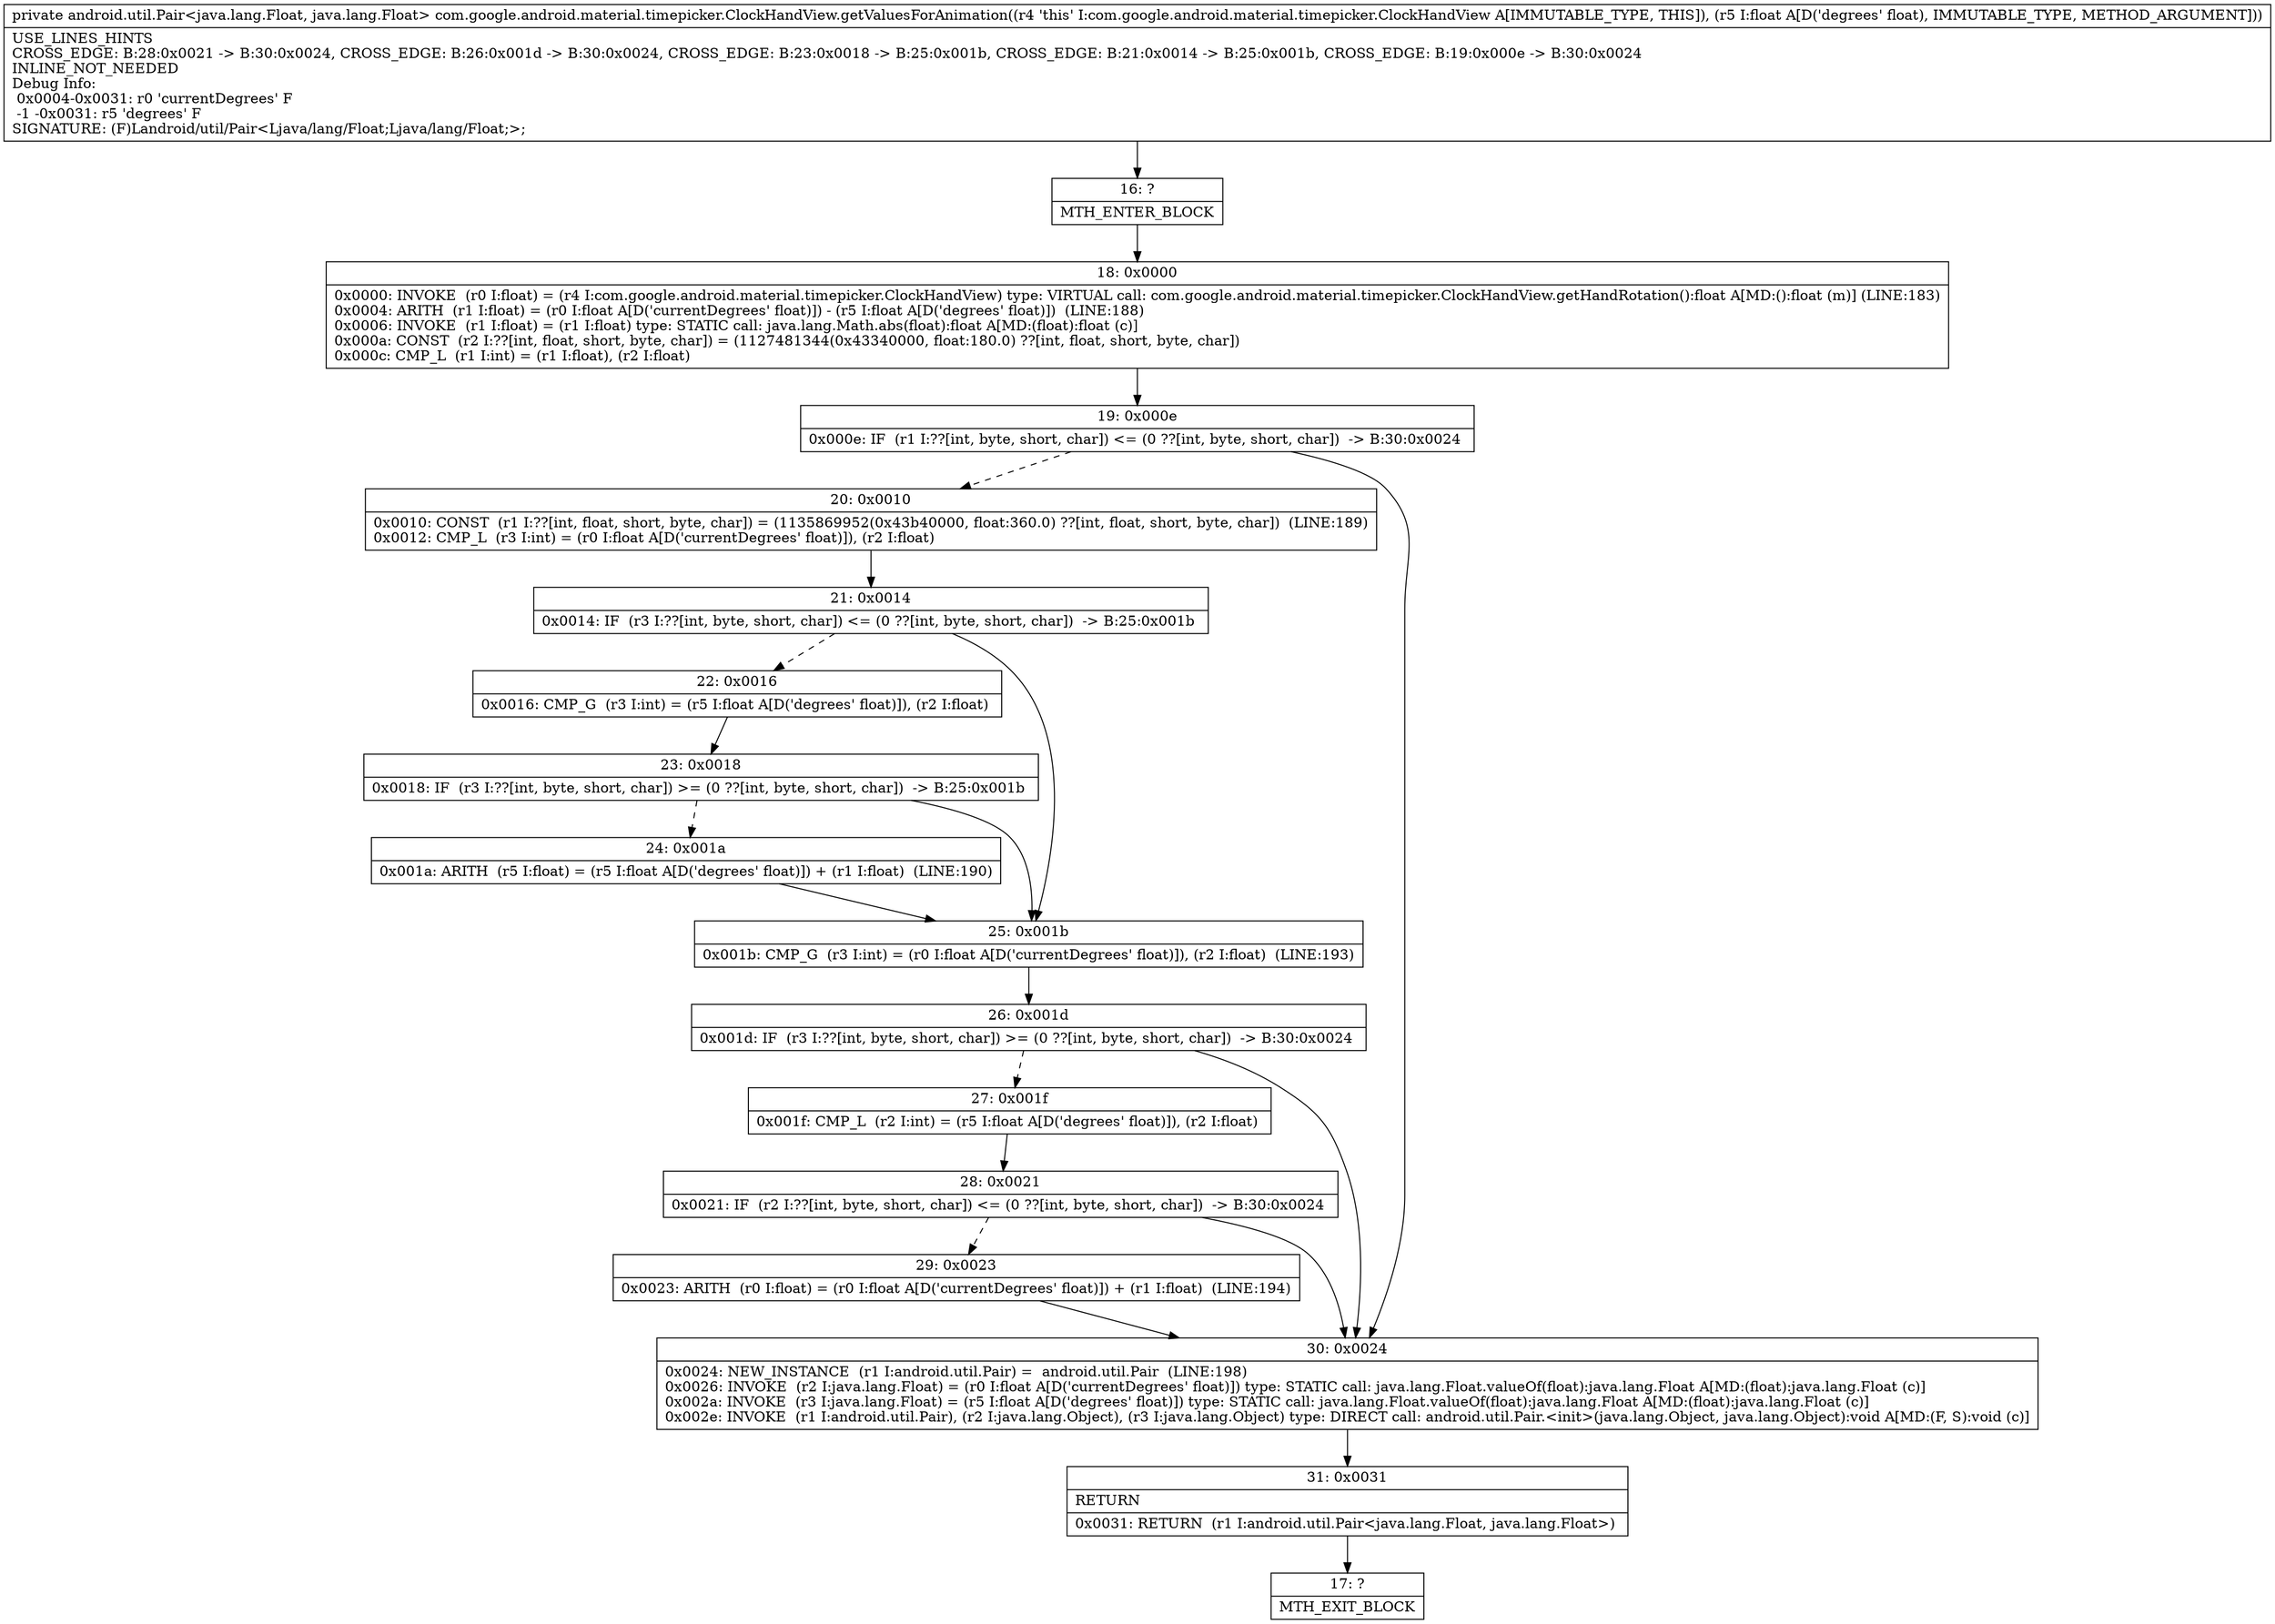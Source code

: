 digraph "CFG forcom.google.android.material.timepicker.ClockHandView.getValuesForAnimation(F)Landroid\/util\/Pair;" {
Node_16 [shape=record,label="{16\:\ ?|MTH_ENTER_BLOCK\l}"];
Node_18 [shape=record,label="{18\:\ 0x0000|0x0000: INVOKE  (r0 I:float) = (r4 I:com.google.android.material.timepicker.ClockHandView) type: VIRTUAL call: com.google.android.material.timepicker.ClockHandView.getHandRotation():float A[MD:():float (m)] (LINE:183)\l0x0004: ARITH  (r1 I:float) = (r0 I:float A[D('currentDegrees' float)]) \- (r5 I:float A[D('degrees' float)])  (LINE:188)\l0x0006: INVOKE  (r1 I:float) = (r1 I:float) type: STATIC call: java.lang.Math.abs(float):float A[MD:(float):float (c)]\l0x000a: CONST  (r2 I:??[int, float, short, byte, char]) = (1127481344(0x43340000, float:180.0) ??[int, float, short, byte, char]) \l0x000c: CMP_L  (r1 I:int) = (r1 I:float), (r2 I:float) \l}"];
Node_19 [shape=record,label="{19\:\ 0x000e|0x000e: IF  (r1 I:??[int, byte, short, char]) \<= (0 ??[int, byte, short, char])  \-\> B:30:0x0024 \l}"];
Node_20 [shape=record,label="{20\:\ 0x0010|0x0010: CONST  (r1 I:??[int, float, short, byte, char]) = (1135869952(0x43b40000, float:360.0) ??[int, float, short, byte, char])  (LINE:189)\l0x0012: CMP_L  (r3 I:int) = (r0 I:float A[D('currentDegrees' float)]), (r2 I:float) \l}"];
Node_21 [shape=record,label="{21\:\ 0x0014|0x0014: IF  (r3 I:??[int, byte, short, char]) \<= (0 ??[int, byte, short, char])  \-\> B:25:0x001b \l}"];
Node_22 [shape=record,label="{22\:\ 0x0016|0x0016: CMP_G  (r3 I:int) = (r5 I:float A[D('degrees' float)]), (r2 I:float) \l}"];
Node_23 [shape=record,label="{23\:\ 0x0018|0x0018: IF  (r3 I:??[int, byte, short, char]) \>= (0 ??[int, byte, short, char])  \-\> B:25:0x001b \l}"];
Node_24 [shape=record,label="{24\:\ 0x001a|0x001a: ARITH  (r5 I:float) = (r5 I:float A[D('degrees' float)]) + (r1 I:float)  (LINE:190)\l}"];
Node_25 [shape=record,label="{25\:\ 0x001b|0x001b: CMP_G  (r3 I:int) = (r0 I:float A[D('currentDegrees' float)]), (r2 I:float)  (LINE:193)\l}"];
Node_26 [shape=record,label="{26\:\ 0x001d|0x001d: IF  (r3 I:??[int, byte, short, char]) \>= (0 ??[int, byte, short, char])  \-\> B:30:0x0024 \l}"];
Node_27 [shape=record,label="{27\:\ 0x001f|0x001f: CMP_L  (r2 I:int) = (r5 I:float A[D('degrees' float)]), (r2 I:float) \l}"];
Node_28 [shape=record,label="{28\:\ 0x0021|0x0021: IF  (r2 I:??[int, byte, short, char]) \<= (0 ??[int, byte, short, char])  \-\> B:30:0x0024 \l}"];
Node_29 [shape=record,label="{29\:\ 0x0023|0x0023: ARITH  (r0 I:float) = (r0 I:float A[D('currentDegrees' float)]) + (r1 I:float)  (LINE:194)\l}"];
Node_30 [shape=record,label="{30\:\ 0x0024|0x0024: NEW_INSTANCE  (r1 I:android.util.Pair) =  android.util.Pair  (LINE:198)\l0x0026: INVOKE  (r2 I:java.lang.Float) = (r0 I:float A[D('currentDegrees' float)]) type: STATIC call: java.lang.Float.valueOf(float):java.lang.Float A[MD:(float):java.lang.Float (c)]\l0x002a: INVOKE  (r3 I:java.lang.Float) = (r5 I:float A[D('degrees' float)]) type: STATIC call: java.lang.Float.valueOf(float):java.lang.Float A[MD:(float):java.lang.Float (c)]\l0x002e: INVOKE  (r1 I:android.util.Pair), (r2 I:java.lang.Object), (r3 I:java.lang.Object) type: DIRECT call: android.util.Pair.\<init\>(java.lang.Object, java.lang.Object):void A[MD:(F, S):void (c)]\l}"];
Node_31 [shape=record,label="{31\:\ 0x0031|RETURN\l|0x0031: RETURN  (r1 I:android.util.Pair\<java.lang.Float, java.lang.Float\>) \l}"];
Node_17 [shape=record,label="{17\:\ ?|MTH_EXIT_BLOCK\l}"];
MethodNode[shape=record,label="{private android.util.Pair\<java.lang.Float, java.lang.Float\> com.google.android.material.timepicker.ClockHandView.getValuesForAnimation((r4 'this' I:com.google.android.material.timepicker.ClockHandView A[IMMUTABLE_TYPE, THIS]), (r5 I:float A[D('degrees' float), IMMUTABLE_TYPE, METHOD_ARGUMENT]))  | USE_LINES_HINTS\lCROSS_EDGE: B:28:0x0021 \-\> B:30:0x0024, CROSS_EDGE: B:26:0x001d \-\> B:30:0x0024, CROSS_EDGE: B:23:0x0018 \-\> B:25:0x001b, CROSS_EDGE: B:21:0x0014 \-\> B:25:0x001b, CROSS_EDGE: B:19:0x000e \-\> B:30:0x0024\lINLINE_NOT_NEEDED\lDebug Info:\l  0x0004\-0x0031: r0 'currentDegrees' F\l  \-1 \-0x0031: r5 'degrees' F\lSIGNATURE: (F)Landroid\/util\/Pair\<Ljava\/lang\/Float;Ljava\/lang\/Float;\>;\l}"];
MethodNode -> Node_16;Node_16 -> Node_18;
Node_18 -> Node_19;
Node_19 -> Node_20[style=dashed];
Node_19 -> Node_30;
Node_20 -> Node_21;
Node_21 -> Node_22[style=dashed];
Node_21 -> Node_25;
Node_22 -> Node_23;
Node_23 -> Node_24[style=dashed];
Node_23 -> Node_25;
Node_24 -> Node_25;
Node_25 -> Node_26;
Node_26 -> Node_27[style=dashed];
Node_26 -> Node_30;
Node_27 -> Node_28;
Node_28 -> Node_29[style=dashed];
Node_28 -> Node_30;
Node_29 -> Node_30;
Node_30 -> Node_31;
Node_31 -> Node_17;
}

